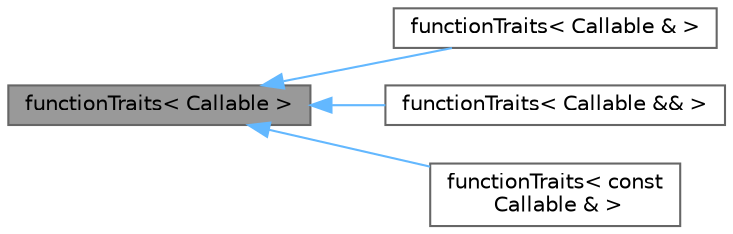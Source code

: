 digraph "functionTraits&lt; Callable &gt;"
{
 // LATEX_PDF_SIZE
  bgcolor="transparent";
  edge [fontname=Helvetica,fontsize=10,labelfontname=Helvetica,labelfontsize=10];
  node [fontname=Helvetica,fontsize=10,shape=box,height=0.2,width=0.4];
  rankdir="LR";
  Node1 [id="Node000001",label="functionTraits\< Callable \>",height=0.2,width=0.4,color="gray40", fillcolor="grey60", style="filled", fontcolor="black",tooltip="函数特征模板类。"];
  Node1 -> Node2 [id="edge1_Node000001_Node000002",dir="back",color="steelblue1",style="solid",tooltip=" "];
  Node2 [id="Node000002",label="functionTraits\< Callable & \>",height=0.2,width=0.4,color="gray40", fillcolor="white", style="filled",URL="$struct_async_1_1function_traits_3_01_callable_01_6_01_4.html",tooltip=" "];
  Node1 -> Node3 [id="edge2_Node000001_Node000003",dir="back",color="steelblue1",style="solid",tooltip=" "];
  Node3 [id="Node000003",label="functionTraits\< Callable && \>",height=0.2,width=0.4,color="gray40", fillcolor="white", style="filled",URL="$struct_async_1_1function_traits_3_01_callable_01_6_6_01_4.html",tooltip=" "];
  Node1 -> Node4 [id="edge3_Node000001_Node000004",dir="back",color="steelblue1",style="solid",tooltip=" "];
  Node4 [id="Node000004",label="functionTraits\< const\l Callable & \>",height=0.2,width=0.4,color="gray40", fillcolor="white", style="filled",URL="$struct_async_1_1function_traits_3_01const_01_callable_01_6_01_4.html",tooltip=" "];
}
